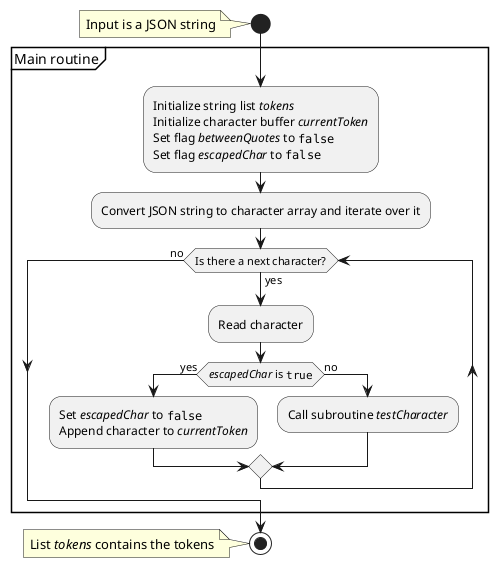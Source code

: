 @startuml
'https://plantuml.com/activity-diagram-beta

start
note: Input is a JSON string
group Main routine
  :Initialize string list //tokens//
  Initialize character buffer //currentToken//
  Set flag //betweenQuotes// to ""false""
  Set flag //escapedChar// to ""false"";

  :Convert JSON string to character array and iterate over it;
  while (Is there a next character?) is (yes)
    :Read character;
    if (//escapedChar// is ""true"") is (yes) then
      :Set //escapedChar// to ""false""
      Append character to //currentToken//;
    else (no)
      :Call subroutine //testCharacter//;
    endif
  endwhile (no)
end group

stop
note: List //tokens// contains the tokens

@enduml
